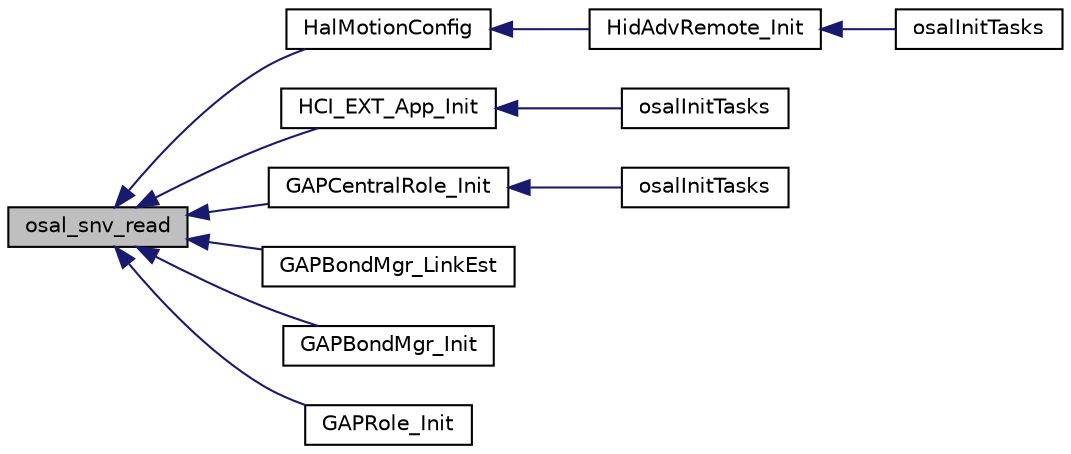 digraph "osal_snv_read"
{
  edge [fontname="Helvetica",fontsize="10",labelfontname="Helvetica",labelfontsize="10"];
  node [fontname="Helvetica",fontsize="10",shape=record];
  rankdir="LR";
  Node1 [label="osal_snv_read",height=0.2,width=0.4,color="black", fillcolor="grey75", style="filled" fontcolor="black"];
  Node1 -> Node2 [dir="back",color="midnightblue",fontsize="10",style="solid",fontname="Helvetica"];
  Node2 [label="HalMotionConfig",height=0.2,width=0.4,color="black", fillcolor="white", style="filled",URL="$hal__motion_8h.html#aa82cb8a2d8cab0e2d9188c0a8ba126e1"];
  Node2 -> Node3 [dir="back",color="midnightblue",fontsize="10",style="solid",fontname="Helvetica"];
  Node3 [label="HidAdvRemote_Init",height=0.2,width=0.4,color="black", fillcolor="white", style="filled",URL="$hid_adv_remote_8h.html#a9214b13e8b16b75583726016c869ff23"];
  Node3 -> Node4 [dir="back",color="midnightblue",fontsize="10",style="solid",fontname="Helvetica"];
  Node4 [label="osalInitTasks",height=0.2,width=0.4,color="black", fillcolor="white", style="filled",URL="$_o_s_a_l__hid_adv_remote_8c.html#a7ad49ef9f96d7753c3e77e0e69231bb2"];
  Node1 -> Node5 [dir="back",color="midnightblue",fontsize="10",style="solid",fontname="Helvetica"];
  Node5 [label="HCI_EXT_App_Init",height=0.2,width=0.4,color="black", fillcolor="white", style="filled",URL="$hci__ext__app_8h.html#a8b65a62461861fae144a408d2c02b002"];
  Node5 -> Node6 [dir="back",color="midnightblue",fontsize="10",style="solid",fontname="Helvetica"];
  Node6 [label="osalInitTasks",height=0.2,width=0.4,color="black", fillcolor="white", style="filled",URL="$_o_s_a_l___host_test_8c.html#a7ad49ef9f96d7753c3e77e0e69231bb2"];
  Node1 -> Node7 [dir="back",color="midnightblue",fontsize="10",style="solid",fontname="Helvetica"];
  Node7 [label="GAPCentralRole_Init",height=0.2,width=0.4,color="black", fillcolor="white", style="filled",URL="$central_8h.html#afa1f49689fcfc272ccfb1d806b3cd2fe",tooltip="Central Profile Task initialization function. "];
  Node7 -> Node8 [dir="back",color="midnightblue",fontsize="10",style="solid",fontname="Helvetica"];
  Node8 [label="osalInitTasks",height=0.2,width=0.4,color="black", fillcolor="white", style="filled",URL="$_o_s_a_l__glucose_collector_8c.html#a7ad49ef9f96d7753c3e77e0e69231bb2"];
  Node1 -> Node9 [dir="back",color="midnightblue",fontsize="10",style="solid",fontname="Helvetica"];
  Node9 [label="GAPBondMgr_LinkEst",height=0.2,width=0.4,color="black", fillcolor="white", style="filled",URL="$group___g_a_p_r_o_l_e_s___b_o_n_d_m_g_r___a_p_i.html#ga314d0be5aa9534ecfda5d0e7668ba415",tooltip="Notify the Bond Manager that a connection has been made. "];
  Node1 -> Node10 [dir="back",color="midnightblue",fontsize="10",style="solid",fontname="Helvetica"];
  Node10 [label="GAPBondMgr_Init",height=0.2,width=0.4,color="black", fillcolor="white", style="filled",URL="$gapperiphbondmgr_8h.html#a673d2c847a9a8d29d0c94c711c1a545f"];
  Node1 -> Node11 [dir="back",color="midnightblue",fontsize="10",style="solid",fontname="Helvetica"];
  Node11 [label="GAPRole_Init",height=0.2,width=0.4,color="black", fillcolor="white", style="filled",URL="$peripheral_8c.html#a130c5e67ee156f2248d8d71bd995050e"];
}
